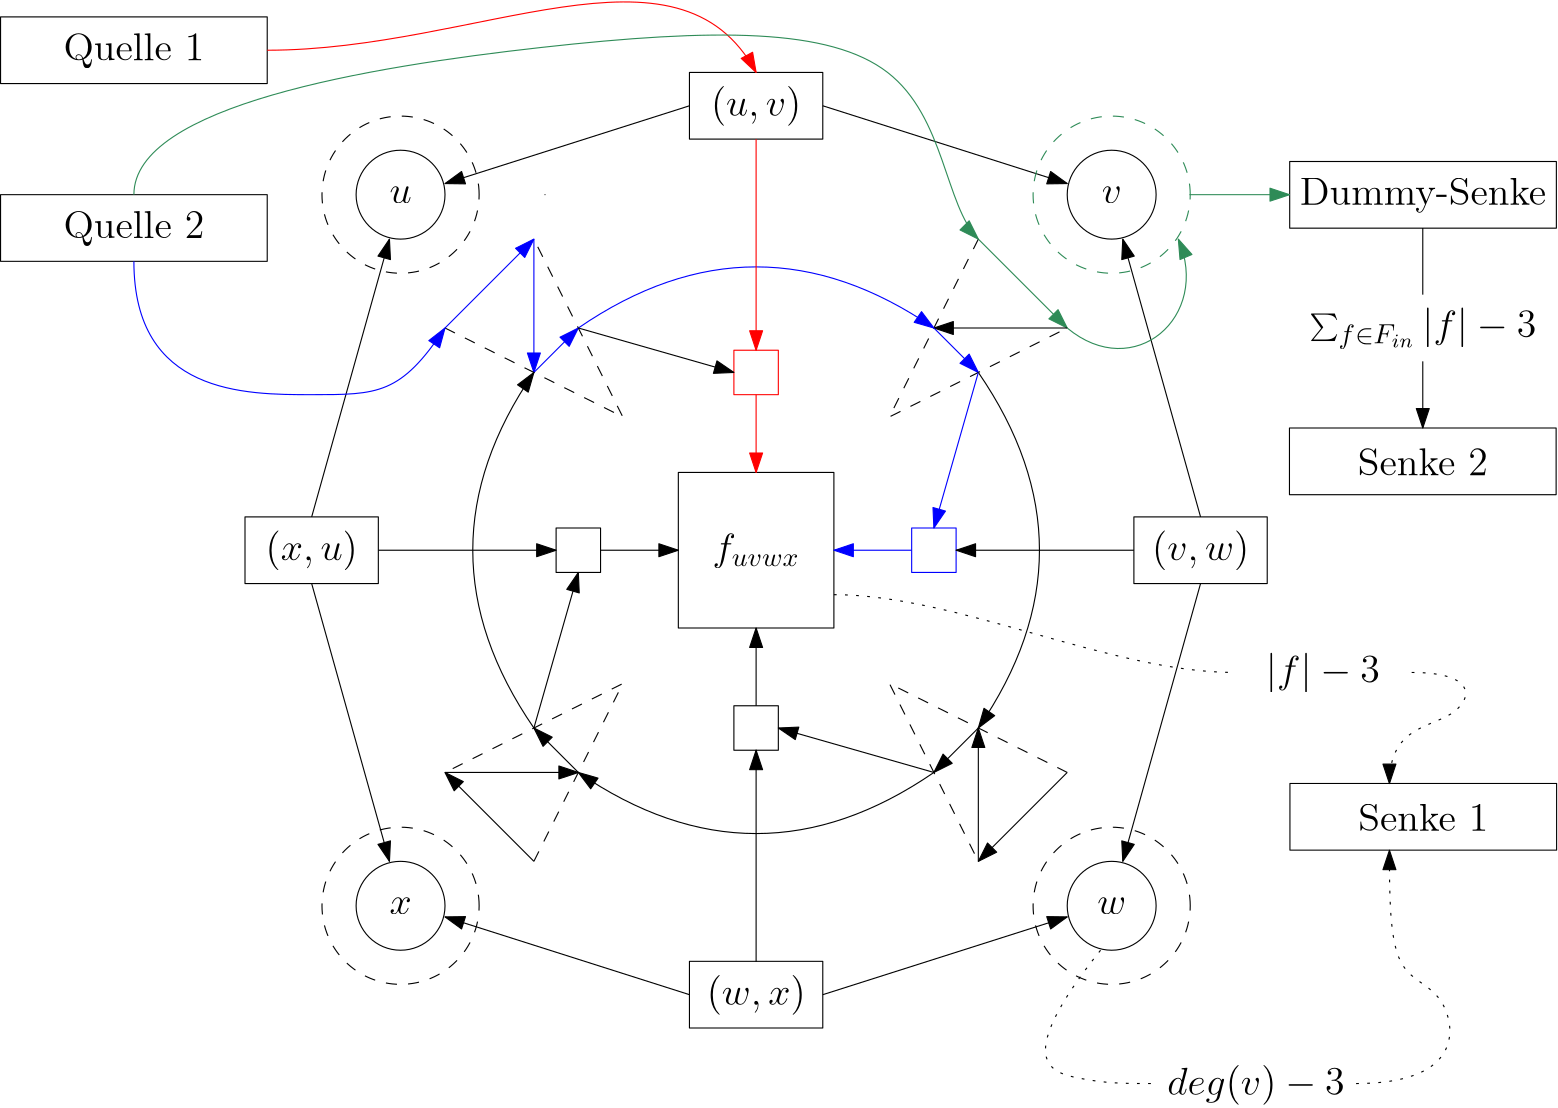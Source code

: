 <?xml version="1.0"?>
<!DOCTYPE ipe SYSTEM "ipe.dtd">
<ipe version="70206" creator="Ipe 7.2.7">
<info created="D:20190527180651" modified="D:20190712232351"/>
<ipestyle name="basic">
<symbol name="arrow/arc(spx)">
<path stroke="sym-stroke" fill="sym-stroke" pen="sym-pen">
0 0 m
-1 0.333 l
-1 -0.333 l
h
</path>
</symbol>
<symbol name="arrow/farc(spx)">
<path stroke="sym-stroke" fill="white" pen="sym-pen">
0 0 m
-1 0.333 l
-1 -0.333 l
h
</path>
</symbol>
<symbol name="arrow/ptarc(spx)">
<path stroke="sym-stroke" fill="sym-stroke" pen="sym-pen">
0 0 m
-1 0.333 l
-0.8 0 l
-1 -0.333 l
h
</path>
</symbol>
<symbol name="arrow/fptarc(spx)">
<path stroke="sym-stroke" fill="white" pen="sym-pen">
0 0 m
-1 0.333 l
-0.8 0 l
-1 -0.333 l
h
</path>
</symbol>
<symbol name="mark/circle(sx)" transformations="translations">
<path fill="sym-stroke">
0.6 0 0 0.6 0 0 e
0.4 0 0 0.4 0 0 e
</path>
</symbol>
<symbol name="mark/disk(sx)" transformations="translations">
<path fill="sym-stroke">
0.6 0 0 0.6 0 0 e
</path>
</symbol>
<symbol name="mark/fdisk(sfx)" transformations="translations">
<group>
<path fill="sym-fill">
0.5 0 0 0.5 0 0 e
</path>
<path fill="sym-stroke" fillrule="eofill">
0.6 0 0 0.6 0 0 e
0.4 0 0 0.4 0 0 e
</path>
</group>
</symbol>
<symbol name="mark/box(sx)" transformations="translations">
<path fill="sym-stroke" fillrule="eofill">
-0.6 -0.6 m
0.6 -0.6 l
0.6 0.6 l
-0.6 0.6 l
h
-0.4 -0.4 m
0.4 -0.4 l
0.4 0.4 l
-0.4 0.4 l
h
</path>
</symbol>
<symbol name="mark/square(sx)" transformations="translations">
<path fill="sym-stroke">
-0.6 -0.6 m
0.6 -0.6 l
0.6 0.6 l
-0.6 0.6 l
h
</path>
</symbol>
<symbol name="mark/fsquare(sfx)" transformations="translations">
<group>
<path fill="sym-fill">
-0.5 -0.5 m
0.5 -0.5 l
0.5 0.5 l
-0.5 0.5 l
h
</path>
<path fill="sym-stroke" fillrule="eofill">
-0.6 -0.6 m
0.6 -0.6 l
0.6 0.6 l
-0.6 0.6 l
h
-0.4 -0.4 m
0.4 -0.4 l
0.4 0.4 l
-0.4 0.4 l
h
</path>
</group>
</symbol>
<symbol name="mark/cross(sx)" transformations="translations">
<group>
<path fill="sym-stroke">
-0.43 -0.57 m
0.57 0.43 l
0.43 0.57 l
-0.57 -0.43 l
h
</path>
<path fill="sym-stroke">
-0.43 0.57 m
0.57 -0.43 l
0.43 -0.57 l
-0.57 0.43 l
h
</path>
</group>
</symbol>
<symbol name="arrow/fnormal(spx)">
<path stroke="sym-stroke" fill="white" pen="sym-pen">
0 0 m
-1 0.333 l
-1 -0.333 l
h
</path>
</symbol>
<symbol name="arrow/pointed(spx)">
<path stroke="sym-stroke" fill="sym-stroke" pen="sym-pen">
0 0 m
-1 0.333 l
-0.8 0 l
-1 -0.333 l
h
</path>
</symbol>
<symbol name="arrow/fpointed(spx)">
<path stroke="sym-stroke" fill="white" pen="sym-pen">
0 0 m
-1 0.333 l
-0.8 0 l
-1 -0.333 l
h
</path>
</symbol>
<symbol name="arrow/linear(spx)">
<path stroke="sym-stroke" pen="sym-pen">
-1 0.333 m
0 0 l
-1 -0.333 l
</path>
</symbol>
<symbol name="arrow/fdouble(spx)">
<path stroke="sym-stroke" fill="white" pen="sym-pen">
0 0 m
-1 0.333 l
-1 -0.333 l
h
-1 0 m
-2 0.333 l
-2 -0.333 l
h
</path>
</symbol>
<symbol name="arrow/double(spx)">
<path stroke="sym-stroke" fill="sym-stroke" pen="sym-pen">
0 0 m
-1 0.333 l
-1 -0.333 l
h
-1 0 m
-2 0.333 l
-2 -0.333 l
h
</path>
</symbol>
<pen name="heavier" value="0.8"/>
<pen name="fat" value="1.2"/>
<pen name="ultrafat" value="2"/>
<symbolsize name="large" value="5"/>
<symbolsize name="small" value="2"/>
<symbolsize name="tiny" value="1.1"/>
<arrowsize name="large" value="10"/>
<arrowsize name="small" value="5"/>
<arrowsize name="tiny" value="3"/>
<color name="red" value="1 0 0"/>
<color name="green" value="0 1 0"/>
<color name="blue" value="0 0 1"/>
<color name="yellow" value="1 1 0"/>
<color name="orange" value="1 0.647 0"/>
<color name="gold" value="1 0.843 0"/>
<color name="purple" value="0.627 0.125 0.941"/>
<color name="gray" value="0.745"/>
<color name="brown" value="0.647 0.165 0.165"/>
<color name="navy" value="0 0 0.502"/>
<color name="pink" value="1 0.753 0.796"/>
<color name="seagreen" value="0.18 0.545 0.341"/>
<color name="turquoise" value="0.251 0.878 0.816"/>
<color name="violet" value="0.933 0.51 0.933"/>
<color name="darkblue" value="0 0 0.545"/>
<color name="darkcyan" value="0 0.545 0.545"/>
<color name="darkgray" value="0.663"/>
<color name="darkgreen" value="0 0.392 0"/>
<color name="darkmagenta" value="0.545 0 0.545"/>
<color name="darkorange" value="1 0.549 0"/>
<color name="darkred" value="0.545 0 0"/>
<color name="lightblue" value="0.678 0.847 0.902"/>
<color name="lightcyan" value="0.878 1 1"/>
<color name="lightgray" value="0.827"/>
<color name="lightgreen" value="0.565 0.933 0.565"/>
<color name="lightyellow" value="1 1 0.878"/>
<dashstyle name="dashed" value="[4] 0"/>
<dashstyle name="dotted" value="[1 3] 0"/>
<dashstyle name="dash dotted" value="[4 2 1 2] 0"/>
<dashstyle name="dash dot dotted" value="[4 2 1 2 1 2] 0"/>
<textsize name="large" value="\large"/>
<textsize name="Large" value="\Large"/>
<textsize name="LARGE" value="\LARGE"/>
<textsize name="huge" value="\huge"/>
<textsize name="Huge" value="\Huge"/>
<textsize name="small" value="\small"/>
<textsize name="footnote" value="\footnotesize"/>
<textsize name="tiny" value="\tiny"/>
<textstyle name="center" begin="\begin{center}" end="\end{center}"/>
<textstyle name="itemize" begin="\begin{itemize}" end="\end{itemize}"/>
<textstyle name="item" begin="\begin{itemize}\item{}" end="\end{itemize}"/>
<gridsize name="4 pts" value="4"/>
<gridsize name="8 pts (~3 mm)" value="8"/>
<gridsize name="16 pts (~6 mm)" value="16"/>
<gridsize name="32 pts (~12 mm)" value="32"/>
<gridsize name="10 pts (~3.5 mm)" value="10"/>
<gridsize name="20 pts (~7 mm)" value="20"/>
<gridsize name="14 pts (~5 mm)" value="14"/>
<gridsize name="28 pts (~10 mm)" value="28"/>
<gridsize name="56 pts (~20 mm)" value="56"/>
<anglesize name="90 deg" value="90"/>
<anglesize name="60 deg" value="60"/>
<anglesize name="45 deg" value="45"/>
<anglesize name="30 deg" value="30"/>
<anglesize name="22.5 deg" value="22.5"/>
<opacity name="10%" value="0.1"/>
<opacity name="30%" value="0.3"/>
<opacity name="50%" value="0.5"/>
<opacity name="75%" value="0.75"/>
<tiling name="falling" angle="-60" step="4" width="1"/>
<tiling name="rising" angle="30" step="4" width="1"/>
</ipestyle>
<page>
<layer name="alpha"/>
<view layers="alpha" active="alpha"/>
<text layer="alpha" transformations="translations" pos="288 800" stroke="black" type="label" width="32.519" height="10.756" depth="3.59" halign="center" valign="center" size="Large" style="math">(u,v)</text>
<text transformations="translations" pos="448 640" stroke="black" type="label" width="34.952" height="10.756" depth="3.59" halign="center" valign="center" size="Large" style="math">(v,w)</text>
<text transformations="translations" pos="288 480" stroke="black" type="label" width="35.628" height="10.756" depth="3.59" halign="center" valign="center" size="Large" style="math">(w,x)</text>
<text transformations="translations" pos="128 640" stroke="black" type="label" width="33.196" height="10.756" depth="3.59" halign="center" valign="center" size="Large" style="math">(x,u)</text>
<text transformations="translations" pos="160 768" stroke="black" type="label" width="7.995" height="6.177" depth="0" halign="center" valign="center" size="Large" style="math">u</text>
<text transformations="translations" pos="160 512" stroke="black" type="label" width="7.982" height="6.177" depth="0" halign="center" valign="center" size="Large" style="math">x</text>
<text transformations="translations" pos="416 512" stroke="black" type="label" width="10.427" height="6.177" depth="0" halign="center" valign="center" size="Large" style="math">w</text>
<text transformations="translations" pos="416 768" stroke="black" type="label" width="7.306" height="6.177" depth="0" halign="center" valign="center" size="Large" style="math">v</text>
<text transformations="translations" pos="288 640" stroke="black" type="label" width="31.406" height="9.962" depth="2.79" halign="center" valign="center" size="Large" style="math">f_{uvwx}</text>
<path stroke="black">
16 0 0 16 160 768 e
</path>
<path stroke="black">
16 0 0 16 416 768 e
</path>
<path stroke="black">
16 0 0 16 416 512 e
</path>
<path stroke="black">
16 0 0 16 160 512 e
</path>
<path stroke="black">
264 812 m
264 788 l
312 788 l
312 812 l
h
</path>
<path stroke="black">
104 652 m
104 628 l
152 628 l
152 652 l
h
</path>
<path stroke="black">
264 492 m
264 468 l
312 468 l
312 492 l
h
</path>
<path stroke="black">
424 652 m
424 628 l
472 628 l
472 652 l
h
</path>
<path stroke="black">
316 612 m
316 668 l
260 668 l
260 612 l
h
</path>
<path stroke="black">
216 648 m
216 632 l
232 632 l
232 648 l
h
</path>
<path stroke="red">
280 712 m
280 696 l
296 696 l
296 712 l
h
</path>
<path stroke="blue">
344 648 m
344 632 l
360 632 l
360 648 l
h
</path>
<path stroke="black">
280 584 m
280 568 l
296 568 l
296 584 l
h
</path>
<path stroke="black" arrow="normal/normal">
232 640 m
260 640 l
</path>
<path stroke="red" arrow="normal/normal">
288 696 m
288 668 l
</path>
<path stroke="blue" arrow="normal/normal">
344 640 m
316 640 l
</path>
<path stroke="black" arrow="normal/normal">
288 584 m
288 612 l
</path>
<path stroke="black" arrow="normal/normal">
152 640 m
216 640 l
</path>
<path stroke="black" arrow="normal/normal">
424 640 m
360 640 l
</path>
<path stroke="black" arrow="normal/normal">
288 492 m
288 568 l
288 492 l
288 568 l
</path>
<path stroke="black" arrow="normal/normal">
128 652 m
156 752 l
</path>
<path stroke="black" arrow="normal/normal">
264 800 m
176 772 l
</path>
<path stroke="black" arrow="normal/normal">
312 800 m
400 772 l
</path>
<path stroke="black" arrow="normal/normal">
448 628 m
420 528 l
</path>
<path stroke="black" arrow="normal/normal">
312 480 m
400 508 l
</path>
<path stroke="black" arrow="normal/normal">
264 480 m
176 508 l
</path>
<path stroke="black" arrow="normal/normal">
128 628 m
156 528 l
</path>
<path stroke="black" arrow="normal/normal">
448 652 m
420 752 l
</path>
<path stroke="black" arrow="normal/normal">
208 528 m
176 560 l
</path>
<path stroke="black" arrow="normal/normal">
176 560 m
224 560 l
</path>
<path stroke="black" arrow="normal/normal">
224 560 m
208 576 l
</path>
<path stroke="black" dash="dashed">
208 528 m
240 592 l
176 560 l
176 560 l
</path>
<path stroke="blue" arrow="normal/normal">
176 720 m
208 752 l
</path>
<path stroke="blue" arrow="normal/normal">
208 752 m
208 704 l
</path>
<path stroke="blue" arrow="normal/normal">
208 704 m
224 720 l
</path>
<path stroke="black" dash="dashed">
176 720 m
240 688 l
208 752 l
208 752 l
</path>
<path stroke="seagreen" arrow="normal/normal">
368 752 m
400 720 l
</path>
<path stroke="black" arrow="normal/normal">
400 720 m
352 720 l
</path>
<path stroke="blue" arrow="normal/normal">
352 720 m
368 704 l
</path>
<path stroke="black" dash="dashed">
368 752 m
336 688 l
400 720 l
</path>
<path stroke="black" arrow="normal/normal">
400 560 m
368 528 l
</path>
<path stroke="black" arrow="normal/normal">
368 528 m
368 576 l
</path>
<path stroke="black" arrow="normal/normal">
368 576 m
352 560 l
</path>
<path stroke="black" dash="dashed">
400 560 m
336 592 l
368 528 l
</path>
<path stroke="blue" arrow="normal/normal">
224 720 m
288 764
352 720 c
</path>
<path stroke="black" arrow="normal/normal">
368 704 m
412 640
368 576 c
</path>
<path stroke="black" arrow="normal/normal">
352 560 m
288 516
224 560 c
</path>
<path stroke="black" arrow="normal/normal">
208 576 m
164 640
208 704 c
</path>
<path stroke="blue" arrow="normal/normal">
368 704 m
352 648 l
</path>
<path stroke="black" arrow="normal/normal">
352 560 m
296 576 l
</path>
<path stroke="black" arrow="normal/normal">
208 576 m
224 632 l
</path>
<path stroke="black" arrow="normal/normal">
224 720 m
280 704 l
</path>
<path stroke="black" dash="dashed">
28.2843 0 0 28.2843 160 768 e
</path>
<path matrix="1 0 0 1 256 0" stroke="seagreen" dash="dashed">
28.2843 0 0 28.2843 160 768 e
</path>
<path matrix="1 0 0 1 256 -256" stroke="black" dash="dashed">
28.2843 0 0 28.2843 160 768 e
</path>
<path matrix="1 0 0 1 0 -256" stroke="black" dash="dashed">
28.2843 0 0 28.2843 160 768 e
</path>
<path stroke="black" cap="1">
212 768 m
212 768 l
</path>
<path stroke="red" arrow="normal/normal">
288 788 m
288 712 l
</path>
<text matrix="1 0 0 1 -32 148" transformations="translations" pos="96 672" stroke="black" type="label" width="50.726" height="9.962" depth="2.79" halign="center" valign="center" size="Large">Quelle 1</text>
<path matrix="1 0 0 1 -32 132" stroke="black">
48 700 m
48 676 l
144 676 l
144 700 l
h
</path>
<path stroke="red" arrow="normal/normal">
112 820 m
188 820
260 864
288 812 c
</path>
<text matrix="1 0 0 1 0.177534 -111.964" transformations="translations" pos="528 656" stroke="black" type="label" width="46.824" height="9.963" depth="0" halign="center" valign="center" size="Large">Senke 1</text>
<path matrix="1 0 0 1 0.177534 -111.964" stroke="black">
480 668 m
480 644 l
576 644 l
576 668 l
h
</path>
<text matrix="1 0 0 1 -52 -68" transformations="translations" pos="488 512" stroke="black" type="label" width="63.84" height="10.756" depth="3.59" valign="baseline" size="Large" style="math">deg(v)-3</text>
<text transformations="translations" pos="492 596" stroke="black" type="label" width="40.984" height="10.756" depth="3.59" halign="center" valign="center" size="Large" style="math">|f|-3</text>
<path stroke="black" dash="dotted">
316 624 m
360 624
416 596
460 596 c
</path>
<path stroke="black" dash="dotted" arrow="normal/normal">
524 596 m
548 596
544 576
516 576
516 556 c
</path>
<path stroke="black" dash="dotted">
412 496 m
380 456
408 448
420 448
432 448 c
</path>
<text matrix="1 0 0 1 -32 84" transformations="translations" pos="96 672" stroke="black" type="label" width="50.726" height="9.962" depth="2.79" halign="center" valign="center" size="Large">Quelle 2</text>
<path matrix="1 0 0 1 -32 68" stroke="black">
48 700 m
48 676 l
144 676 l
144 700 l
h
</path>
<path stroke="blue" arrow="normal/normal">
64 744 m
64 696
144 696
160 696
176 720 c
</path>
<text matrix="1 0 0 1 0.0910597 111.942" transformations="translations" pos="528 656" stroke="black" type="label" width="88.768" height="9.962" depth="2.79" halign="center" valign="center" size="Large">Dummy-Senke</text>
<path matrix="1 0 0 1 0.0910597 111.942" stroke="black">
480 668 m
480 644 l
576 644 l
576 668 l
h
</path>
<path stroke="black" dash="dotted" arrow="normal/normal">
504 448 m
540 448
540 484
516 484
516 516
516 532 c
</path>
<path stroke="seagreen" arrow="normal/normal">
64 768 m
64 800
232 828
356 828
356 764
368 752 c
</path>
<path stroke="seagreen" arrow="normal/normal">
400 720 m
424 700
452 724
440 752 c
</path>
<text matrix="1 0 0 1 0.00509375 15.9983" transformations="translations" pos="528 656" stroke="black" type="label" width="46.824" height="9.963" depth="0" halign="center" valign="center" size="Large">Senke 2</text>
<path matrix="1 0 0 1 0.00509375 15.9983" stroke="black">
480 668 m
480 644 l
576 644 l
576 668 l
h
</path>
<text matrix="1 0 0 1 36 124" transformations="translations" pos="492 596" stroke="black" type="label" width="81.629" height="10.759" depth="4.09" halign="center" valign="center" size="Large" style="math">\sum_{f\in F_{in}}|f|-3</text>
<path stroke="black">
528 756 m
528 732 l
</path>
<path stroke="black" arrow="normal/normal">
528 708 m
528 684 l
</path>
<path stroke="seagreen" arrow="normal/normal">
444 768 m
480 768 l
</path>
</page>
</ipe>
